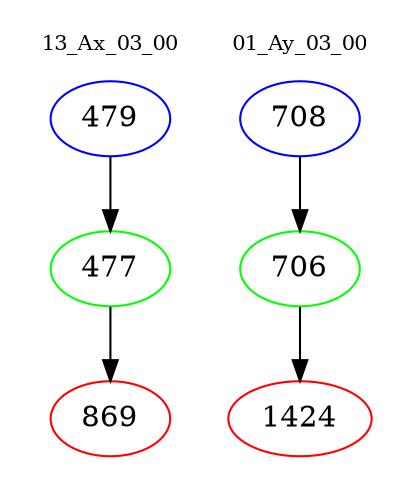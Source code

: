 digraph{
subgraph cluster_0 {
color = white
label = "13_Ax_03_00";
fontsize=10;
T0_479 [label="479", color="blue"]
T0_479 -> T0_477 [color="black"]
T0_477 [label="477", color="green"]
T0_477 -> T0_869 [color="black"]
T0_869 [label="869", color="red"]
}
subgraph cluster_1 {
color = white
label = "01_Ay_03_00";
fontsize=10;
T1_708 [label="708", color="blue"]
T1_708 -> T1_706 [color="black"]
T1_706 [label="706", color="green"]
T1_706 -> T1_1424 [color="black"]
T1_1424 [label="1424", color="red"]
}
}
